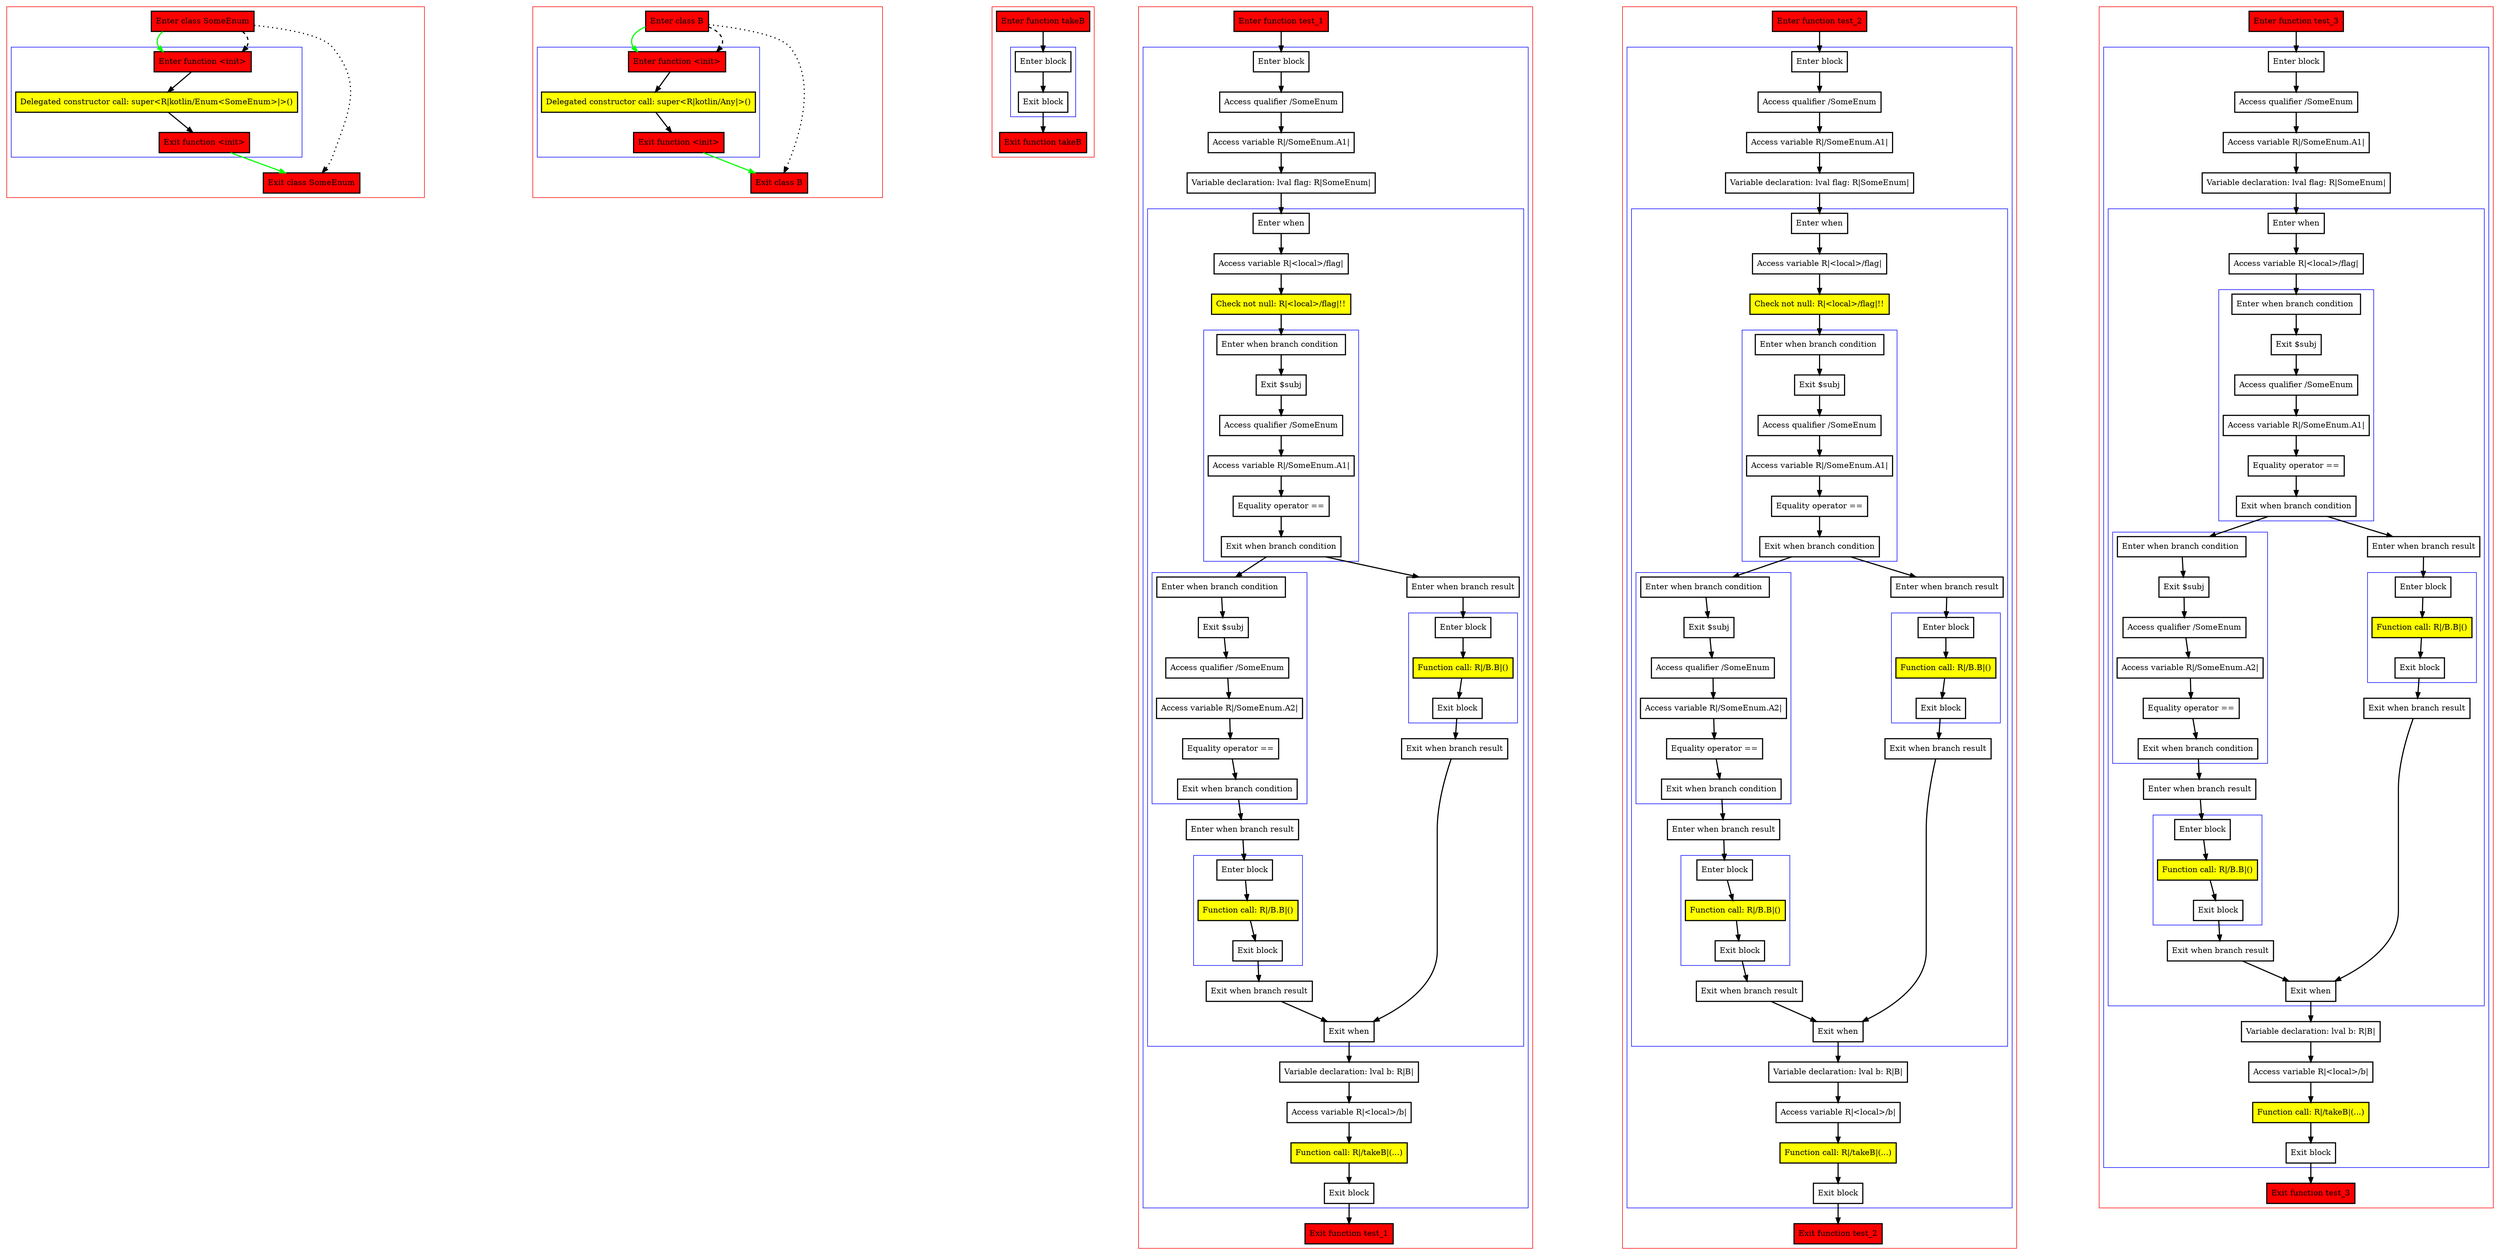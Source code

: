 digraph exhaustiveWhenAndDNNType_kt {
    graph [nodesep=3]
    node [shape=box penwidth=2]
    edge [penwidth=2]

    subgraph cluster_0 {
        color=red
        0 [label="Enter class SomeEnum" style="filled" fillcolor=red];
        subgraph cluster_1 {
            color=blue
            1 [label="Enter function <init>" style="filled" fillcolor=red];
            2 [label="Delegated constructor call: super<R|kotlin/Enum<SomeEnum>|>()" style="filled" fillcolor=yellow];
            3 [label="Exit function <init>" style="filled" fillcolor=red];
        }
        4 [label="Exit class SomeEnum" style="filled" fillcolor=red];
    }
    0 -> {1} [color=green];
    0 -> {4} [style=dotted];
    0 -> {1} [style=dashed];
    1 -> {2};
    2 -> {3};
    3 -> {4} [color=green];

    subgraph cluster_2 {
        color=red
        5 [label="Enter class B" style="filled" fillcolor=red];
        subgraph cluster_3 {
            color=blue
            6 [label="Enter function <init>" style="filled" fillcolor=red];
            7 [label="Delegated constructor call: super<R|kotlin/Any|>()" style="filled" fillcolor=yellow];
            8 [label="Exit function <init>" style="filled" fillcolor=red];
        }
        9 [label="Exit class B" style="filled" fillcolor=red];
    }
    5 -> {6} [color=green];
    5 -> {9} [style=dotted];
    5 -> {6} [style=dashed];
    6 -> {7};
    7 -> {8};
    8 -> {9} [color=green];

    subgraph cluster_4 {
        color=red
        10 [label="Enter function takeB" style="filled" fillcolor=red];
        subgraph cluster_5 {
            color=blue
            11 [label="Enter block"];
            12 [label="Exit block"];
        }
        13 [label="Exit function takeB" style="filled" fillcolor=red];
    }
    10 -> {11};
    11 -> {12};
    12 -> {13};

    subgraph cluster_6 {
        color=red
        14 [label="Enter function test_1" style="filled" fillcolor=red];
        subgraph cluster_7 {
            color=blue
            15 [label="Enter block"];
            16 [label="Access qualifier /SomeEnum"];
            17 [label="Access variable R|/SomeEnum.A1|"];
            18 [label="Variable declaration: lval flag: R|SomeEnum|"];
            subgraph cluster_8 {
                color=blue
                19 [label="Enter when"];
                20 [label="Access variable R|<local>/flag|"];
                21 [label="Check not null: R|<local>/flag|!!" style="filled" fillcolor=yellow];
                subgraph cluster_9 {
                    color=blue
                    22 [label="Enter when branch condition "];
                    23 [label="Exit $subj"];
                    24 [label="Access qualifier /SomeEnum"];
                    25 [label="Access variable R|/SomeEnum.A1|"];
                    26 [label="Equality operator =="];
                    27 [label="Exit when branch condition"];
                }
                subgraph cluster_10 {
                    color=blue
                    28 [label="Enter when branch condition "];
                    29 [label="Exit $subj"];
                    30 [label="Access qualifier /SomeEnum"];
                    31 [label="Access variable R|/SomeEnum.A2|"];
                    32 [label="Equality operator =="];
                    33 [label="Exit when branch condition"];
                }
                34 [label="Enter when branch result"];
                subgraph cluster_11 {
                    color=blue
                    35 [label="Enter block"];
                    36 [label="Function call: R|/B.B|()" style="filled" fillcolor=yellow];
                    37 [label="Exit block"];
                }
                38 [label="Exit when branch result"];
                39 [label="Enter when branch result"];
                subgraph cluster_12 {
                    color=blue
                    40 [label="Enter block"];
                    41 [label="Function call: R|/B.B|()" style="filled" fillcolor=yellow];
                    42 [label="Exit block"];
                }
                43 [label="Exit when branch result"];
                44 [label="Exit when"];
            }
            45 [label="Variable declaration: lval b: R|B|"];
            46 [label="Access variable R|<local>/b|"];
            47 [label="Function call: R|/takeB|(...)" style="filled" fillcolor=yellow];
            48 [label="Exit block"];
        }
        49 [label="Exit function test_1" style="filled" fillcolor=red];
    }
    14 -> {15};
    15 -> {16};
    16 -> {17};
    17 -> {18};
    18 -> {19};
    19 -> {20};
    20 -> {21};
    21 -> {22};
    22 -> {23};
    23 -> {24};
    24 -> {25};
    25 -> {26};
    26 -> {27};
    27 -> {28 39};
    28 -> {29};
    29 -> {30};
    30 -> {31};
    31 -> {32};
    32 -> {33};
    33 -> {34};
    34 -> {35};
    35 -> {36};
    36 -> {37};
    37 -> {38};
    38 -> {44};
    39 -> {40};
    40 -> {41};
    41 -> {42};
    42 -> {43};
    43 -> {44};
    44 -> {45};
    45 -> {46};
    46 -> {47};
    47 -> {48};
    48 -> {49};

    subgraph cluster_13 {
        color=red
        50 [label="Enter function test_2" style="filled" fillcolor=red];
        subgraph cluster_14 {
            color=blue
            51 [label="Enter block"];
            52 [label="Access qualifier /SomeEnum"];
            53 [label="Access variable R|/SomeEnum.A1|"];
            54 [label="Variable declaration: lval flag: R|SomeEnum|"];
            subgraph cluster_15 {
                color=blue
                55 [label="Enter when"];
                56 [label="Access variable R|<local>/flag|"];
                57 [label="Check not null: R|<local>/flag|!!" style="filled" fillcolor=yellow];
                subgraph cluster_16 {
                    color=blue
                    58 [label="Enter when branch condition "];
                    59 [label="Exit $subj"];
                    60 [label="Access qualifier /SomeEnum"];
                    61 [label="Access variable R|/SomeEnum.A1|"];
                    62 [label="Equality operator =="];
                    63 [label="Exit when branch condition"];
                }
                subgraph cluster_17 {
                    color=blue
                    64 [label="Enter when branch condition "];
                    65 [label="Exit $subj"];
                    66 [label="Access qualifier /SomeEnum"];
                    67 [label="Access variable R|/SomeEnum.A2|"];
                    68 [label="Equality operator =="];
                    69 [label="Exit when branch condition"];
                }
                70 [label="Enter when branch result"];
                subgraph cluster_18 {
                    color=blue
                    71 [label="Enter block"];
                    72 [label="Function call: R|/B.B|()" style="filled" fillcolor=yellow];
                    73 [label="Exit block"];
                }
                74 [label="Exit when branch result"];
                75 [label="Enter when branch result"];
                subgraph cluster_19 {
                    color=blue
                    76 [label="Enter block"];
                    77 [label="Function call: R|/B.B|()" style="filled" fillcolor=yellow];
                    78 [label="Exit block"];
                }
                79 [label="Exit when branch result"];
                80 [label="Exit when"];
            }
            81 [label="Variable declaration: lval b: R|B|"];
            82 [label="Access variable R|<local>/b|"];
            83 [label="Function call: R|/takeB|(...)" style="filled" fillcolor=yellow];
            84 [label="Exit block"];
        }
        85 [label="Exit function test_2" style="filled" fillcolor=red];
    }
    50 -> {51};
    51 -> {52};
    52 -> {53};
    53 -> {54};
    54 -> {55};
    55 -> {56};
    56 -> {57};
    57 -> {58};
    58 -> {59};
    59 -> {60};
    60 -> {61};
    61 -> {62};
    62 -> {63};
    63 -> {64 75};
    64 -> {65};
    65 -> {66};
    66 -> {67};
    67 -> {68};
    68 -> {69};
    69 -> {70};
    70 -> {71};
    71 -> {72};
    72 -> {73};
    73 -> {74};
    74 -> {80};
    75 -> {76};
    76 -> {77};
    77 -> {78};
    78 -> {79};
    79 -> {80};
    80 -> {81};
    81 -> {82};
    82 -> {83};
    83 -> {84};
    84 -> {85};

    subgraph cluster_20 {
        color=red
        86 [label="Enter function test_3" style="filled" fillcolor=red];
        subgraph cluster_21 {
            color=blue
            87 [label="Enter block"];
            88 [label="Access qualifier /SomeEnum"];
            89 [label="Access variable R|/SomeEnum.A1|"];
            90 [label="Variable declaration: lval flag: R|SomeEnum|"];
            subgraph cluster_22 {
                color=blue
                91 [label="Enter when"];
                92 [label="Access variable R|<local>/flag|"];
                subgraph cluster_23 {
                    color=blue
                    93 [label="Enter when branch condition "];
                    94 [label="Exit $subj"];
                    95 [label="Access qualifier /SomeEnum"];
                    96 [label="Access variable R|/SomeEnum.A1|"];
                    97 [label="Equality operator =="];
                    98 [label="Exit when branch condition"];
                }
                subgraph cluster_24 {
                    color=blue
                    99 [label="Enter when branch condition "];
                    100 [label="Exit $subj"];
                    101 [label="Access qualifier /SomeEnum"];
                    102 [label="Access variable R|/SomeEnum.A2|"];
                    103 [label="Equality operator =="];
                    104 [label="Exit when branch condition"];
                }
                105 [label="Enter when branch result"];
                subgraph cluster_25 {
                    color=blue
                    106 [label="Enter block"];
                    107 [label="Function call: R|/B.B|()" style="filled" fillcolor=yellow];
                    108 [label="Exit block"];
                }
                109 [label="Exit when branch result"];
                110 [label="Enter when branch result"];
                subgraph cluster_26 {
                    color=blue
                    111 [label="Enter block"];
                    112 [label="Function call: R|/B.B|()" style="filled" fillcolor=yellow];
                    113 [label="Exit block"];
                }
                114 [label="Exit when branch result"];
                115 [label="Exit when"];
            }
            116 [label="Variable declaration: lval b: R|B|"];
            117 [label="Access variable R|<local>/b|"];
            118 [label="Function call: R|/takeB|(...)" style="filled" fillcolor=yellow];
            119 [label="Exit block"];
        }
        120 [label="Exit function test_3" style="filled" fillcolor=red];
    }
    86 -> {87};
    87 -> {88};
    88 -> {89};
    89 -> {90};
    90 -> {91};
    91 -> {92};
    92 -> {93};
    93 -> {94};
    94 -> {95};
    95 -> {96};
    96 -> {97};
    97 -> {98};
    98 -> {99 110};
    99 -> {100};
    100 -> {101};
    101 -> {102};
    102 -> {103};
    103 -> {104};
    104 -> {105};
    105 -> {106};
    106 -> {107};
    107 -> {108};
    108 -> {109};
    109 -> {115};
    110 -> {111};
    111 -> {112};
    112 -> {113};
    113 -> {114};
    114 -> {115};
    115 -> {116};
    116 -> {117};
    117 -> {118};
    118 -> {119};
    119 -> {120};

}

